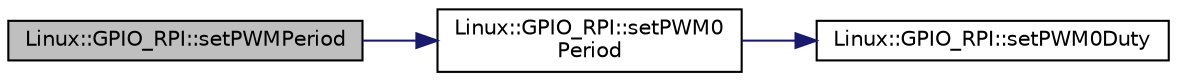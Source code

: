 digraph "Linux::GPIO_RPI::setPWMPeriod"
{
 // INTERACTIVE_SVG=YES
  edge [fontname="Helvetica",fontsize="10",labelfontname="Helvetica",labelfontsize="10"];
  node [fontname="Helvetica",fontsize="10",shape=record];
  rankdir="LR";
  Node1 [label="Linux::GPIO_RPI::setPWMPeriod",height=0.2,width=0.4,color="black", fillcolor="grey75", style="filled", fontcolor="black"];
  Node1 -> Node2 [color="midnightblue",fontsize="10",style="solid",fontname="Helvetica"];
  Node2 [label="Linux::GPIO_RPI::setPWM0\lPeriod",height=0.2,width=0.4,color="black", fillcolor="white", style="filled",URL="$classLinux_1_1GPIO__RPI.html#a52bcc4bbb51feea6a48a475267d8a121"];
  Node2 -> Node3 [color="midnightblue",fontsize="10",style="solid",fontname="Helvetica"];
  Node3 [label="Linux::GPIO_RPI::setPWM0Duty",height=0.2,width=0.4,color="black", fillcolor="white", style="filled",URL="$classLinux_1_1GPIO__RPI.html#a5436ce48829bf3cbcf31831b7be5db12"];
}
